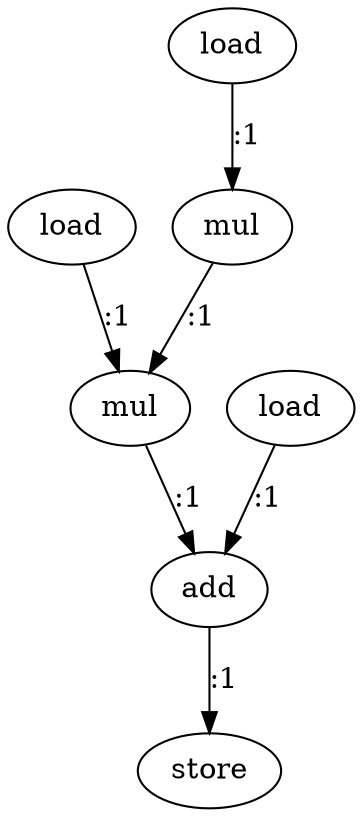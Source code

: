 digraph  {
   0 [label="load"];
   1 [label="mul"];
   2 [label="load"];
   3 [label="add"];
   4 [label="store"];
   5 [label="load"];
   6 [label="mul"];

   0->1 [label=":1"]
   1->3 [label=":1"]
   2->3 [label=":1"]
   3->4 [label=":1"]
   5->6 [label=":1"]
   6->1 [label=":1"]
}
